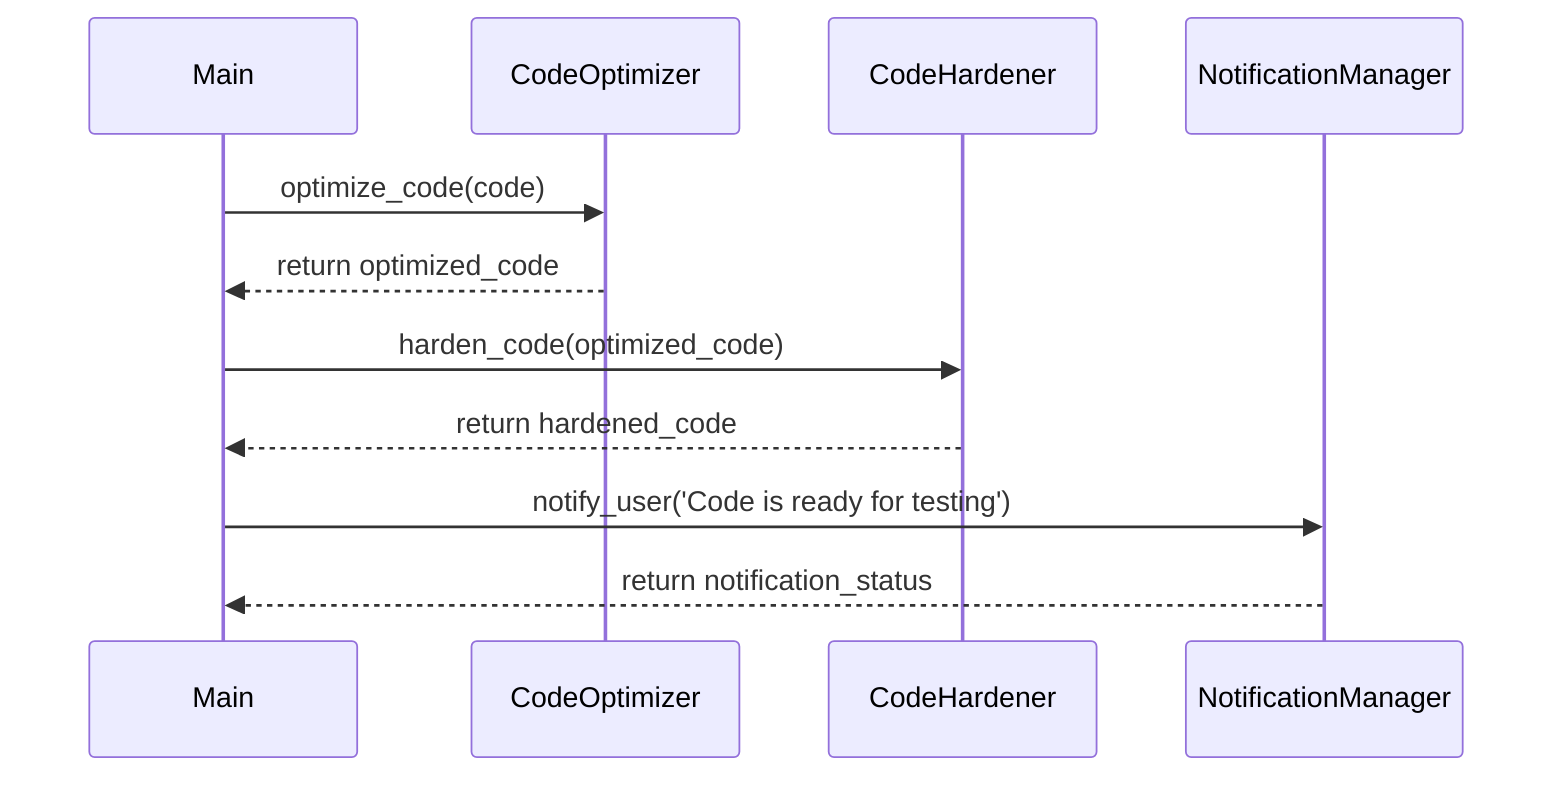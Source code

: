 sequenceDiagram
    participant M as Main
    participant CO as CodeOptimizer
    participant CH as CodeHardener
    participant NM as NotificationManager
    M->>CO: optimize_code(code)
    CO-->>M: return optimized_code
    M->>CH: harden_code(optimized_code)
    CH-->>M: return hardened_code
    M->>NM: notify_user('Code is ready for testing')
    NM-->>M: return notification_status